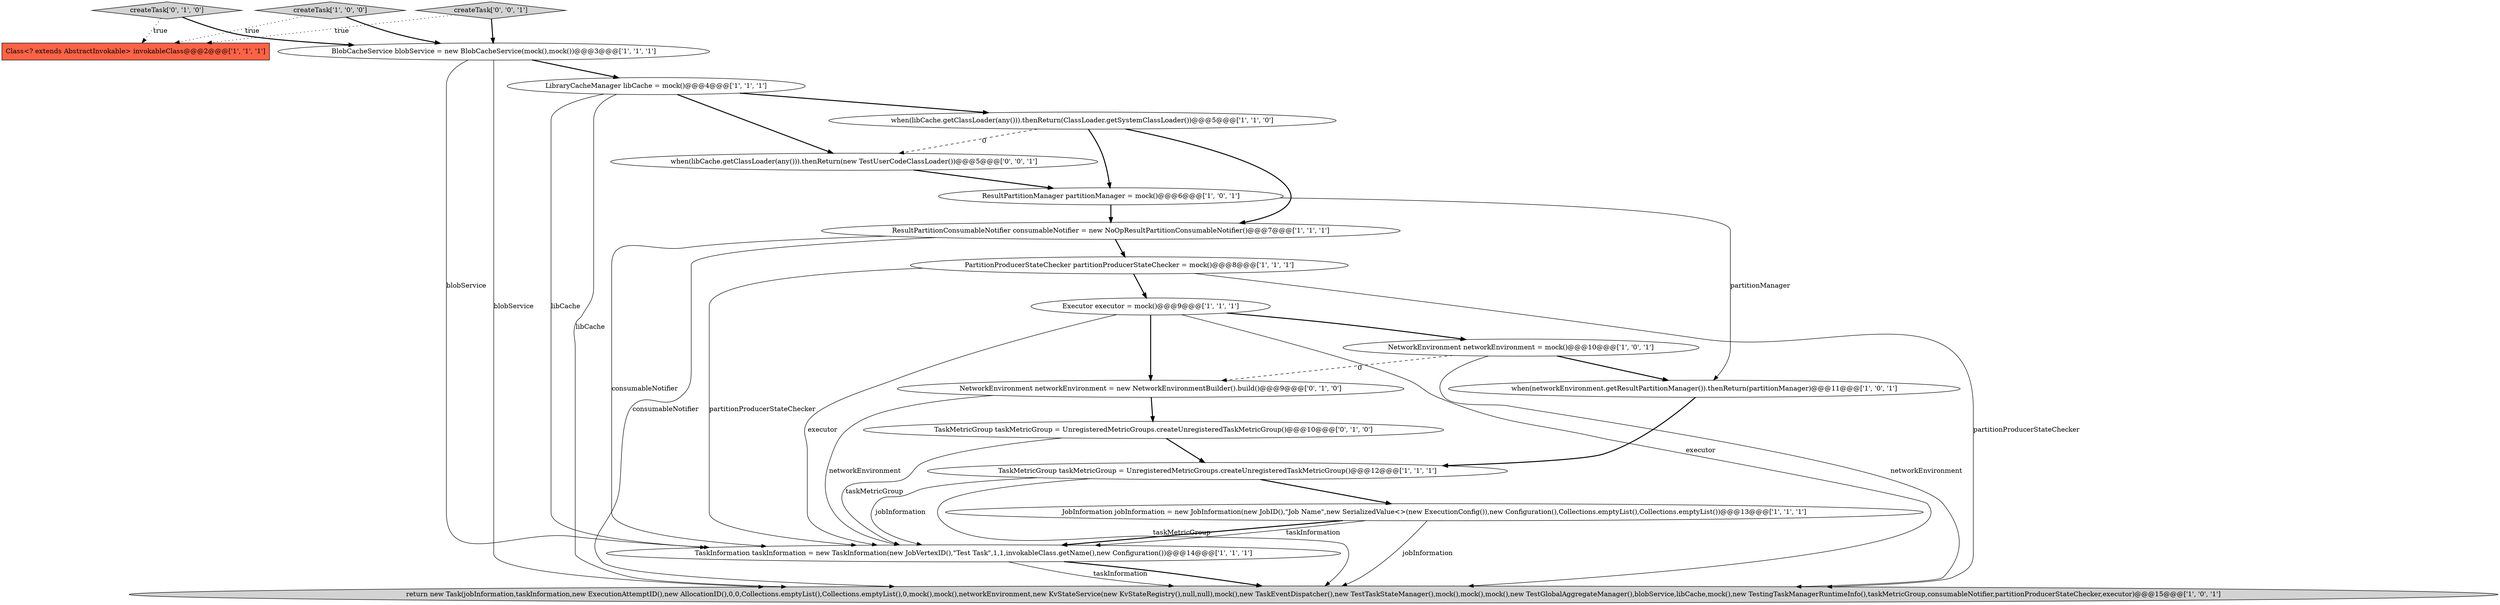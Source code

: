 digraph {
12 [style = filled, label = "TaskInformation taskInformation = new TaskInformation(new JobVertexID(),\"Test Task\",1,1,invokableClass.getName(),new Configuration())@@@14@@@['1', '1', '1']", fillcolor = white, shape = ellipse image = "AAA0AAABBB1BBB"];
5 [style = filled, label = "ResultPartitionManager partitionManager = mock()@@@6@@@['1', '0', '1']", fillcolor = white, shape = ellipse image = "AAA0AAABBB1BBB"];
14 [style = filled, label = "Executor executor = mock()@@@9@@@['1', '1', '1']", fillcolor = white, shape = ellipse image = "AAA0AAABBB1BBB"];
11 [style = filled, label = "Class<? extends AbstractInvokable> invokableClass@@@2@@@['1', '1', '1']", fillcolor = tomato, shape = box image = "AAA0AAABBB1BBB"];
17 [style = filled, label = "NetworkEnvironment networkEnvironment = new NetworkEnvironmentBuilder().build()@@@9@@@['0', '1', '0']", fillcolor = white, shape = ellipse image = "AAA1AAABBB2BBB"];
7 [style = filled, label = "ResultPartitionConsumableNotifier consumableNotifier = new NoOpResultPartitionConsumableNotifier()@@@7@@@['1', '1', '1']", fillcolor = white, shape = ellipse image = "AAA0AAABBB1BBB"];
6 [style = filled, label = "return new Task(jobInformation,taskInformation,new ExecutionAttemptID(),new AllocationID(),0,0,Collections.emptyList(),Collections.emptyList(),0,mock(),mock(),networkEnvironment,new KvStateService(new KvStateRegistry(),null,null),mock(),new TaskEventDispatcher(),new TestTaskStateManager(),mock(),mock(),mock(),new TestGlobalAggregateManager(),blobService,libCache,mock(),new TestingTaskManagerRuntimeInfo(),taskMetricGroup,consumableNotifier,partitionProducerStateChecker,executor)@@@15@@@['1', '0', '1']", fillcolor = lightgray, shape = ellipse image = "AAA0AAABBB1BBB"];
13 [style = filled, label = "LibraryCacheManager libCache = mock()@@@4@@@['1', '1', '1']", fillcolor = white, shape = ellipse image = "AAA0AAABBB1BBB"];
15 [style = filled, label = "TaskMetricGroup taskMetricGroup = UnregisteredMetricGroups.createUnregisteredTaskMetricGroup()@@@10@@@['0', '1', '0']", fillcolor = white, shape = ellipse image = "AAA0AAABBB2BBB"];
9 [style = filled, label = "TaskMetricGroup taskMetricGroup = UnregisteredMetricGroups.createUnregisteredTaskMetricGroup()@@@12@@@['1', '1', '1']", fillcolor = white, shape = ellipse image = "AAA0AAABBB1BBB"];
10 [style = filled, label = "NetworkEnvironment networkEnvironment = mock()@@@10@@@['1', '0', '1']", fillcolor = white, shape = ellipse image = "AAA0AAABBB1BBB"];
16 [style = filled, label = "createTask['0', '1', '0']", fillcolor = lightgray, shape = diamond image = "AAA0AAABBB2BBB"];
19 [style = filled, label = "when(libCache.getClassLoader(any())).thenReturn(new TestUserCodeClassLoader())@@@5@@@['0', '0', '1']", fillcolor = white, shape = ellipse image = "AAA0AAABBB3BBB"];
4 [style = filled, label = "createTask['1', '0', '0']", fillcolor = lightgray, shape = diamond image = "AAA0AAABBB1BBB"];
1 [style = filled, label = "JobInformation jobInformation = new JobInformation(new JobID(),\"Job Name\",new SerializedValue<>(new ExecutionConfig()),new Configuration(),Collections.emptyList(),Collections.emptyList())@@@13@@@['1', '1', '1']", fillcolor = white, shape = ellipse image = "AAA0AAABBB1BBB"];
18 [style = filled, label = "createTask['0', '0', '1']", fillcolor = lightgray, shape = diamond image = "AAA0AAABBB3BBB"];
8 [style = filled, label = "PartitionProducerStateChecker partitionProducerStateChecker = mock()@@@8@@@['1', '1', '1']", fillcolor = white, shape = ellipse image = "AAA0AAABBB1BBB"];
2 [style = filled, label = "BlobCacheService blobService = new BlobCacheService(mock(),mock())@@@3@@@['1', '1', '1']", fillcolor = white, shape = ellipse image = "AAA0AAABBB1BBB"];
0 [style = filled, label = "when(libCache.getClassLoader(any())).thenReturn(ClassLoader.getSystemClassLoader())@@@5@@@['1', '1', '0']", fillcolor = white, shape = ellipse image = "AAA0AAABBB1BBB"];
3 [style = filled, label = "when(networkEnvironment.getResultPartitionManager()).thenReturn(partitionManager)@@@11@@@['1', '0', '1']", fillcolor = white, shape = ellipse image = "AAA0AAABBB1BBB"];
14->12 [style = solid, label="executor"];
13->6 [style = solid, label="libCache"];
0->19 [style = dashed, label="0"];
14->17 [style = bold, label=""];
8->14 [style = bold, label=""];
7->8 [style = bold, label=""];
7->12 [style = solid, label="consumableNotifier"];
15->12 [style = solid, label="taskMetricGroup"];
15->9 [style = bold, label=""];
18->2 [style = bold, label=""];
13->19 [style = bold, label=""];
19->5 [style = bold, label=""];
13->12 [style = solid, label="libCache"];
2->6 [style = solid, label="blobService"];
13->0 [style = bold, label=""];
9->6 [style = solid, label="taskMetricGroup"];
0->7 [style = bold, label=""];
2->13 [style = bold, label=""];
1->12 [style = bold, label=""];
10->17 [style = dashed, label="0"];
4->11 [style = dotted, label="true"];
8->6 [style = solid, label="partitionProducerStateChecker"];
2->12 [style = solid, label="blobService"];
9->12 [style = solid, label="jobInformation"];
14->6 [style = solid, label="executor"];
10->3 [style = bold, label=""];
4->2 [style = bold, label=""];
18->11 [style = dotted, label="true"];
16->2 [style = bold, label=""];
5->3 [style = solid, label="partitionManager"];
7->6 [style = solid, label="consumableNotifier"];
17->15 [style = bold, label=""];
3->9 [style = bold, label=""];
12->6 [style = solid, label="taskInformation"];
1->12 [style = solid, label="taskInformation"];
16->11 [style = dotted, label="true"];
17->12 [style = solid, label="networkEnvironment"];
1->6 [style = solid, label="jobInformation"];
10->6 [style = solid, label="networkEnvironment"];
0->5 [style = bold, label=""];
14->10 [style = bold, label=""];
9->1 [style = bold, label=""];
5->7 [style = bold, label=""];
12->6 [style = bold, label=""];
8->12 [style = solid, label="partitionProducerStateChecker"];
}
